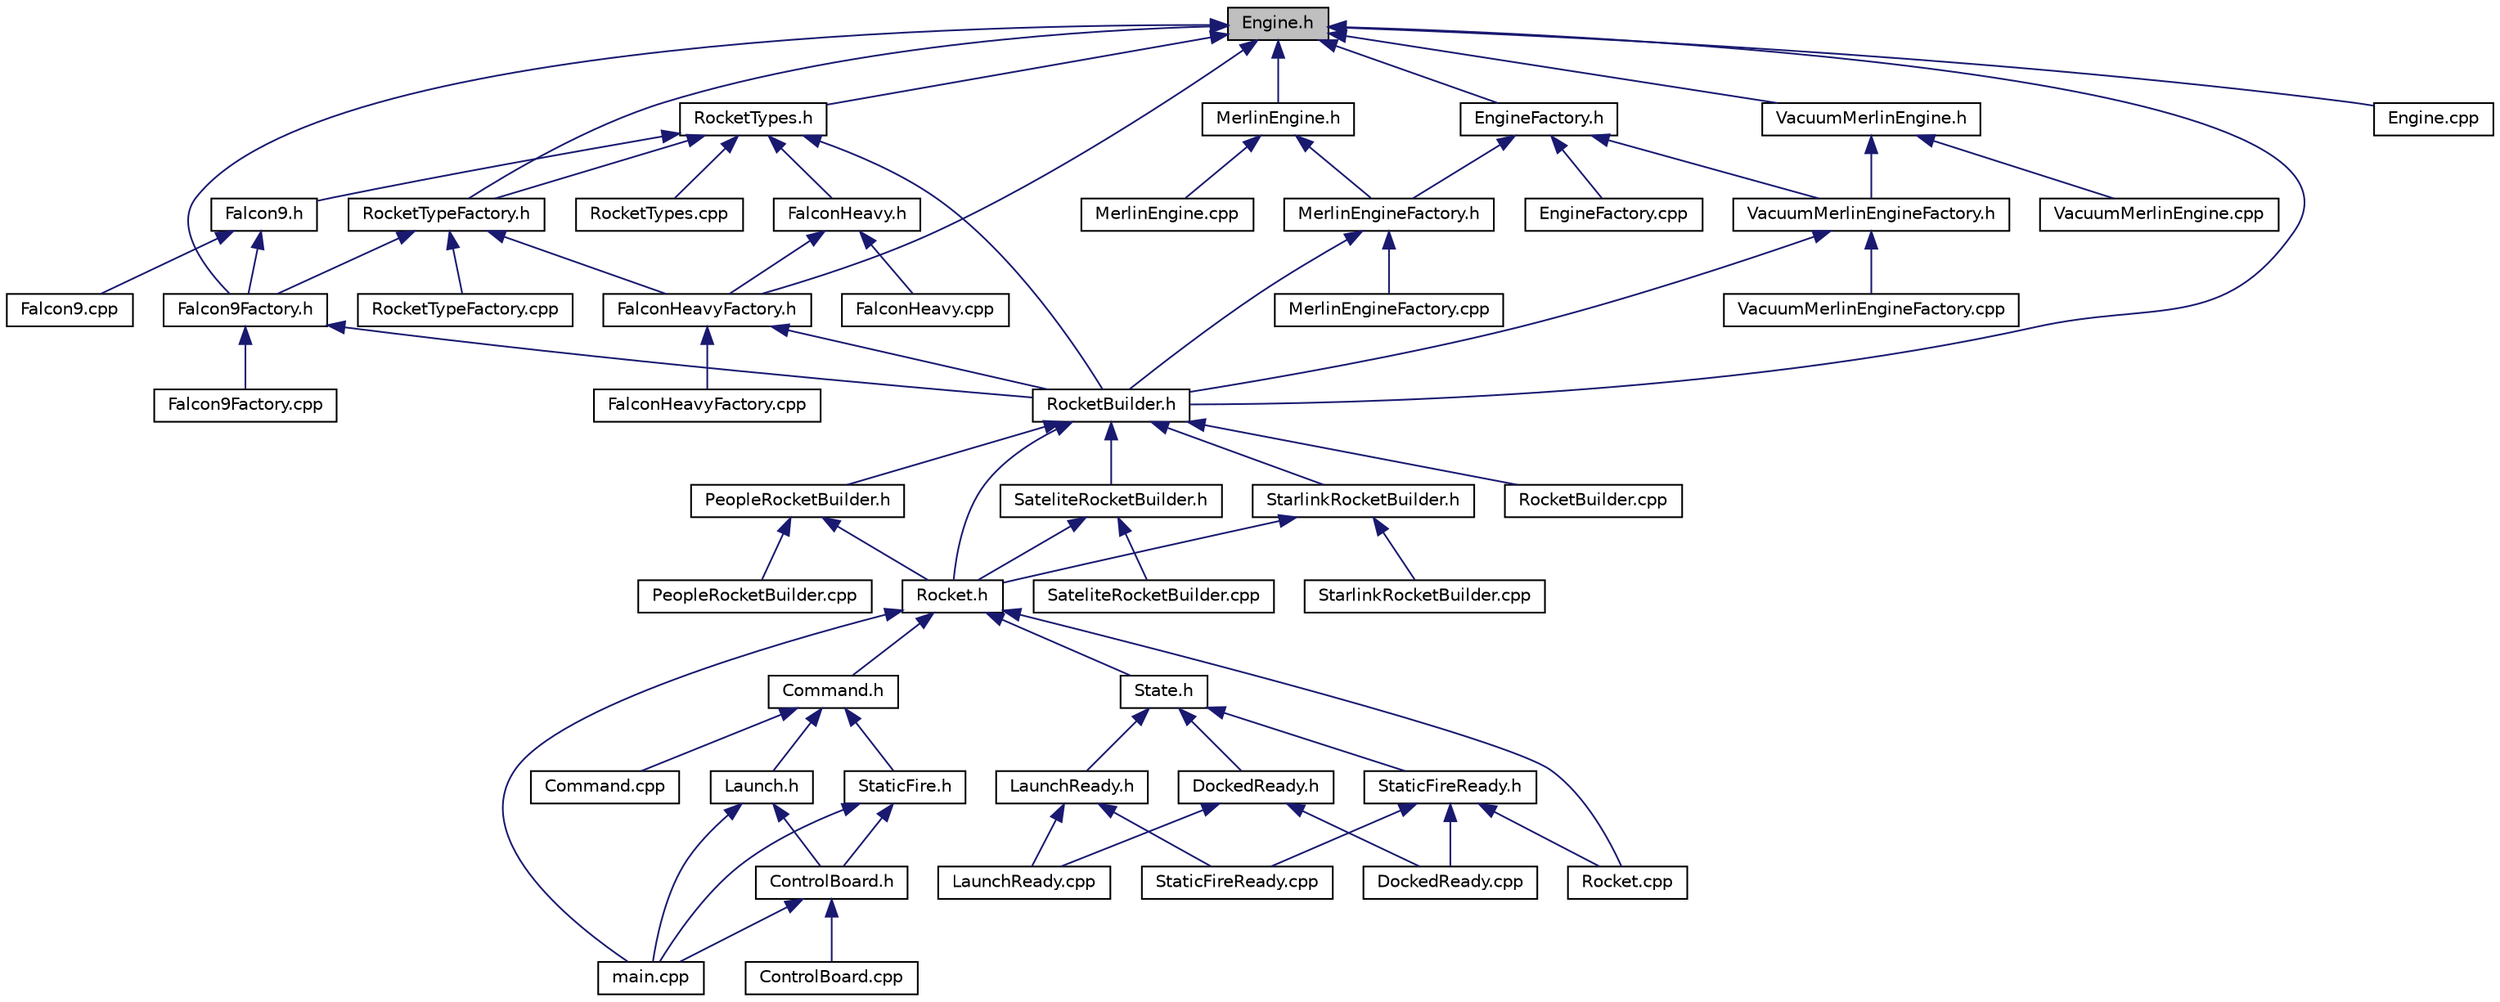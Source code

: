 digraph "Engine.h"
{
 // LATEX_PDF_SIZE
  edge [fontname="Helvetica",fontsize="10",labelfontname="Helvetica",labelfontsize="10"];
  node [fontname="Helvetica",fontsize="10",shape=record];
  Node1 [label="Engine.h",height=0.2,width=0.4,color="black", fillcolor="grey75", style="filled", fontcolor="black",tooltip=" "];
  Node1 -> Node2 [dir="back",color="midnightblue",fontsize="10",style="solid"];
  Node2 [label="RocketTypes.h",height=0.2,width=0.4,color="black", fillcolor="white", style="filled",URL="$RocketTypes_8h.html",tooltip=" "];
  Node2 -> Node3 [dir="back",color="midnightblue",fontsize="10",style="solid"];
  Node3 [label="RocketBuilder.h",height=0.2,width=0.4,color="black", fillcolor="white", style="filled",URL="$RocketBuilder_8h.html",tooltip=" "];
  Node3 -> Node4 [dir="back",color="midnightblue",fontsize="10",style="solid"];
  Node4 [label="Rocket.h",height=0.2,width=0.4,color="black", fillcolor="white", style="filled",URL="$Rocket_8h.html",tooltip=" "];
  Node4 -> Node5 [dir="back",color="midnightblue",fontsize="10",style="solid"];
  Node5 [label="Command.h",height=0.2,width=0.4,color="black", fillcolor="white", style="filled",URL="$Command_8h.html",tooltip=" "];
  Node5 -> Node6 [dir="back",color="midnightblue",fontsize="10",style="solid"];
  Node6 [label="Command.cpp",height=0.2,width=0.4,color="black", fillcolor="white", style="filled",URL="$Command_8cpp.html",tooltip=" "];
  Node5 -> Node7 [dir="back",color="midnightblue",fontsize="10",style="solid"];
  Node7 [label="StaticFire.h",height=0.2,width=0.4,color="black", fillcolor="white", style="filled",URL="$StaticFire_8h.html",tooltip=" "];
  Node7 -> Node8 [dir="back",color="midnightblue",fontsize="10",style="solid"];
  Node8 [label="ControlBoard.h",height=0.2,width=0.4,color="black", fillcolor="white", style="filled",URL="$ControlBoard_8h.html",tooltip=" "];
  Node8 -> Node9 [dir="back",color="midnightblue",fontsize="10",style="solid"];
  Node9 [label="ControlBoard.cpp",height=0.2,width=0.4,color="black", fillcolor="white", style="filled",URL="$ControlBoard_8cpp.html",tooltip=" "];
  Node8 -> Node10 [dir="back",color="midnightblue",fontsize="10",style="solid"];
  Node10 [label="main.cpp",height=0.2,width=0.4,color="black", fillcolor="white", style="filled",URL="$main_8cpp.html",tooltip=" "];
  Node7 -> Node10 [dir="back",color="midnightblue",fontsize="10",style="solid"];
  Node5 -> Node11 [dir="back",color="midnightblue",fontsize="10",style="solid"];
  Node11 [label="Launch.h",height=0.2,width=0.4,color="black", fillcolor="white", style="filled",URL="$Launch_8h.html",tooltip=" "];
  Node11 -> Node8 [dir="back",color="midnightblue",fontsize="10",style="solid"];
  Node11 -> Node10 [dir="back",color="midnightblue",fontsize="10",style="solid"];
  Node4 -> Node12 [dir="back",color="midnightblue",fontsize="10",style="solid"];
  Node12 [label="State.h",height=0.2,width=0.4,color="black", fillcolor="white", style="filled",URL="$State_8h.html",tooltip=" "];
  Node12 -> Node13 [dir="back",color="midnightblue",fontsize="10",style="solid"];
  Node13 [label="DockedReady.h",height=0.2,width=0.4,color="black", fillcolor="white", style="filled",URL="$DockedReady_8h.html",tooltip=" "];
  Node13 -> Node14 [dir="back",color="midnightblue",fontsize="10",style="solid"];
  Node14 [label="DockedReady.cpp",height=0.2,width=0.4,color="black", fillcolor="white", style="filled",URL="$DockedReady_8cpp.html",tooltip=" "];
  Node13 -> Node15 [dir="back",color="midnightblue",fontsize="10",style="solid"];
  Node15 [label="LaunchReady.cpp",height=0.2,width=0.4,color="black", fillcolor="white", style="filled",URL="$LaunchReady_8cpp.html",tooltip=" "];
  Node12 -> Node16 [dir="back",color="midnightblue",fontsize="10",style="solid"];
  Node16 [label="StaticFireReady.h",height=0.2,width=0.4,color="black", fillcolor="white", style="filled",URL="$StaticFireReady_8h.html",tooltip=" "];
  Node16 -> Node14 [dir="back",color="midnightblue",fontsize="10",style="solid"];
  Node16 -> Node17 [dir="back",color="midnightblue",fontsize="10",style="solid"];
  Node17 [label="Rocket.cpp",height=0.2,width=0.4,color="black", fillcolor="white", style="filled",URL="$Rocket_8cpp.html",tooltip=" "];
  Node16 -> Node18 [dir="back",color="midnightblue",fontsize="10",style="solid"];
  Node18 [label="StaticFireReady.cpp",height=0.2,width=0.4,color="black", fillcolor="white", style="filled",URL="$StaticFireReady_8cpp.html",tooltip=" "];
  Node12 -> Node19 [dir="back",color="midnightblue",fontsize="10",style="solid"];
  Node19 [label="LaunchReady.h",height=0.2,width=0.4,color="black", fillcolor="white", style="filled",URL="$LaunchReady_8h.html",tooltip=" "];
  Node19 -> Node15 [dir="back",color="midnightblue",fontsize="10",style="solid"];
  Node19 -> Node18 [dir="back",color="midnightblue",fontsize="10",style="solid"];
  Node4 -> Node10 [dir="back",color="midnightblue",fontsize="10",style="solid"];
  Node4 -> Node17 [dir="back",color="midnightblue",fontsize="10",style="solid"];
  Node3 -> Node20 [dir="back",color="midnightblue",fontsize="10",style="solid"];
  Node20 [label="PeopleRocketBuilder.h",height=0.2,width=0.4,color="black", fillcolor="white", style="filled",URL="$PeopleRocketBuilder_8h.html",tooltip=" "];
  Node20 -> Node4 [dir="back",color="midnightblue",fontsize="10",style="solid"];
  Node20 -> Node21 [dir="back",color="midnightblue",fontsize="10",style="solid"];
  Node21 [label="PeopleRocketBuilder.cpp",height=0.2,width=0.4,color="black", fillcolor="white", style="filled",URL="$PeopleRocketBuilder_8cpp.html",tooltip=" "];
  Node3 -> Node22 [dir="back",color="midnightblue",fontsize="10",style="solid"];
  Node22 [label="SateliteRocketBuilder.h",height=0.2,width=0.4,color="black", fillcolor="white", style="filled",URL="$SateliteRocketBuilder_8h.html",tooltip=" "];
  Node22 -> Node4 [dir="back",color="midnightblue",fontsize="10",style="solid"];
  Node22 -> Node23 [dir="back",color="midnightblue",fontsize="10",style="solid"];
  Node23 [label="SateliteRocketBuilder.cpp",height=0.2,width=0.4,color="black", fillcolor="white", style="filled",URL="$SateliteRocketBuilder_8cpp.html",tooltip=" "];
  Node3 -> Node24 [dir="back",color="midnightblue",fontsize="10",style="solid"];
  Node24 [label="StarlinkRocketBuilder.h",height=0.2,width=0.4,color="black", fillcolor="white", style="filled",URL="$StarlinkRocketBuilder_8h.html",tooltip=" "];
  Node24 -> Node4 [dir="back",color="midnightblue",fontsize="10",style="solid"];
  Node24 -> Node25 [dir="back",color="midnightblue",fontsize="10",style="solid"];
  Node25 [label="StarlinkRocketBuilder.cpp",height=0.2,width=0.4,color="black", fillcolor="white", style="filled",URL="$StarlinkRocketBuilder_8cpp.html",tooltip=" "];
  Node3 -> Node26 [dir="back",color="midnightblue",fontsize="10",style="solid"];
  Node26 [label="RocketBuilder.cpp",height=0.2,width=0.4,color="black", fillcolor="white", style="filled",URL="$RocketBuilder_8cpp.html",tooltip=" "];
  Node2 -> Node27 [dir="back",color="midnightblue",fontsize="10",style="solid"];
  Node27 [label="Falcon9.h",height=0.2,width=0.4,color="black", fillcolor="white", style="filled",URL="$Falcon9_8h.html",tooltip=" "];
  Node27 -> Node28 [dir="back",color="midnightblue",fontsize="10",style="solid"];
  Node28 [label="Falcon9Factory.h",height=0.2,width=0.4,color="black", fillcolor="white", style="filled",URL="$Falcon9Factory_8h.html",tooltip=" "];
  Node28 -> Node3 [dir="back",color="midnightblue",fontsize="10",style="solid"];
  Node28 -> Node29 [dir="back",color="midnightblue",fontsize="10",style="solid"];
  Node29 [label="Falcon9Factory.cpp",height=0.2,width=0.4,color="black", fillcolor="white", style="filled",URL="$Falcon9Factory_8cpp.html",tooltip=" "];
  Node27 -> Node30 [dir="back",color="midnightblue",fontsize="10",style="solid"];
  Node30 [label="Falcon9.cpp",height=0.2,width=0.4,color="black", fillcolor="white", style="filled",URL="$Falcon9_8cpp.html",tooltip=" "];
  Node2 -> Node31 [dir="back",color="midnightblue",fontsize="10",style="solid"];
  Node31 [label="RocketTypeFactory.h",height=0.2,width=0.4,color="black", fillcolor="white", style="filled",URL="$RocketTypeFactory_8h.html",tooltip=" "];
  Node31 -> Node28 [dir="back",color="midnightblue",fontsize="10",style="solid"];
  Node31 -> Node32 [dir="back",color="midnightblue",fontsize="10",style="solid"];
  Node32 [label="FalconHeavyFactory.h",height=0.2,width=0.4,color="black", fillcolor="white", style="filled",URL="$FalconHeavyFactory_8h.html",tooltip=" "];
  Node32 -> Node3 [dir="back",color="midnightblue",fontsize="10",style="solid"];
  Node32 -> Node33 [dir="back",color="midnightblue",fontsize="10",style="solid"];
  Node33 [label="FalconHeavyFactory.cpp",height=0.2,width=0.4,color="black", fillcolor="white", style="filled",URL="$FalconHeavyFactory_8cpp.html",tooltip=" "];
  Node31 -> Node34 [dir="back",color="midnightblue",fontsize="10",style="solid"];
  Node34 [label="RocketTypeFactory.cpp",height=0.2,width=0.4,color="black", fillcolor="white", style="filled",URL="$RocketTypeFactory_8cpp.html",tooltip=" "];
  Node2 -> Node35 [dir="back",color="midnightblue",fontsize="10",style="solid"];
  Node35 [label="FalconHeavy.h",height=0.2,width=0.4,color="black", fillcolor="white", style="filled",URL="$FalconHeavy_8h.html",tooltip=" "];
  Node35 -> Node32 [dir="back",color="midnightblue",fontsize="10",style="solid"];
  Node35 -> Node36 [dir="back",color="midnightblue",fontsize="10",style="solid"];
  Node36 [label="FalconHeavy.cpp",height=0.2,width=0.4,color="black", fillcolor="white", style="filled",URL="$FalconHeavy_8cpp.html",tooltip=" "];
  Node2 -> Node37 [dir="back",color="midnightblue",fontsize="10",style="solid"];
  Node37 [label="RocketTypes.cpp",height=0.2,width=0.4,color="black", fillcolor="white", style="filled",URL="$RocketTypes_8cpp.html",tooltip=" "];
  Node1 -> Node3 [dir="back",color="midnightblue",fontsize="10",style="solid"];
  Node1 -> Node38 [dir="back",color="midnightblue",fontsize="10",style="solid"];
  Node38 [label="MerlinEngine.h",height=0.2,width=0.4,color="black", fillcolor="white", style="filled",URL="$MerlinEngine_8h.html",tooltip=" "];
  Node38 -> Node39 [dir="back",color="midnightblue",fontsize="10",style="solid"];
  Node39 [label="MerlinEngineFactory.h",height=0.2,width=0.4,color="black", fillcolor="white", style="filled",URL="$MerlinEngineFactory_8h.html",tooltip=" "];
  Node39 -> Node3 [dir="back",color="midnightblue",fontsize="10",style="solid"];
  Node39 -> Node40 [dir="back",color="midnightblue",fontsize="10",style="solid"];
  Node40 [label="MerlinEngineFactory.cpp",height=0.2,width=0.4,color="black", fillcolor="white", style="filled",URL="$MerlinEngineFactory_8cpp.html",tooltip=" "];
  Node38 -> Node41 [dir="back",color="midnightblue",fontsize="10",style="solid"];
  Node41 [label="MerlinEngine.cpp",height=0.2,width=0.4,color="black", fillcolor="white", style="filled",URL="$MerlinEngine_8cpp.html",tooltip=" "];
  Node1 -> Node42 [dir="back",color="midnightblue",fontsize="10",style="solid"];
  Node42 [label="EngineFactory.h",height=0.2,width=0.4,color="black", fillcolor="white", style="filled",URL="$EngineFactory_8h.html",tooltip=" "];
  Node42 -> Node39 [dir="back",color="midnightblue",fontsize="10",style="solid"];
  Node42 -> Node43 [dir="back",color="midnightblue",fontsize="10",style="solid"];
  Node43 [label="VacuumMerlinEngineFactory.h",height=0.2,width=0.4,color="black", fillcolor="white", style="filled",URL="$VacuumMerlinEngineFactory_8h.html",tooltip=" "];
  Node43 -> Node3 [dir="back",color="midnightblue",fontsize="10",style="solid"];
  Node43 -> Node44 [dir="back",color="midnightblue",fontsize="10",style="solid"];
  Node44 [label="VacuumMerlinEngineFactory.cpp",height=0.2,width=0.4,color="black", fillcolor="white", style="filled",URL="$VacuumMerlinEngineFactory_8cpp.html",tooltip=" "];
  Node42 -> Node45 [dir="back",color="midnightblue",fontsize="10",style="solid"];
  Node45 [label="EngineFactory.cpp",height=0.2,width=0.4,color="black", fillcolor="white", style="filled",URL="$EngineFactory_8cpp.html",tooltip=" "];
  Node1 -> Node46 [dir="back",color="midnightblue",fontsize="10",style="solid"];
  Node46 [label="VacuumMerlinEngine.h",height=0.2,width=0.4,color="black", fillcolor="white", style="filled",URL="$VacuumMerlinEngine_8h.html",tooltip=" "];
  Node46 -> Node43 [dir="back",color="midnightblue",fontsize="10",style="solid"];
  Node46 -> Node47 [dir="back",color="midnightblue",fontsize="10",style="solid"];
  Node47 [label="VacuumMerlinEngine.cpp",height=0.2,width=0.4,color="black", fillcolor="white", style="filled",URL="$VacuumMerlinEngine_8cpp.html",tooltip=" "];
  Node1 -> Node31 [dir="back",color="midnightblue",fontsize="10",style="solid"];
  Node1 -> Node28 [dir="back",color="midnightblue",fontsize="10",style="solid"];
  Node1 -> Node32 [dir="back",color="midnightblue",fontsize="10",style="solid"];
  Node1 -> Node48 [dir="back",color="midnightblue",fontsize="10",style="solid"];
  Node48 [label="Engine.cpp",height=0.2,width=0.4,color="black", fillcolor="white", style="filled",URL="$Engine_8cpp.html",tooltip=" "];
}
